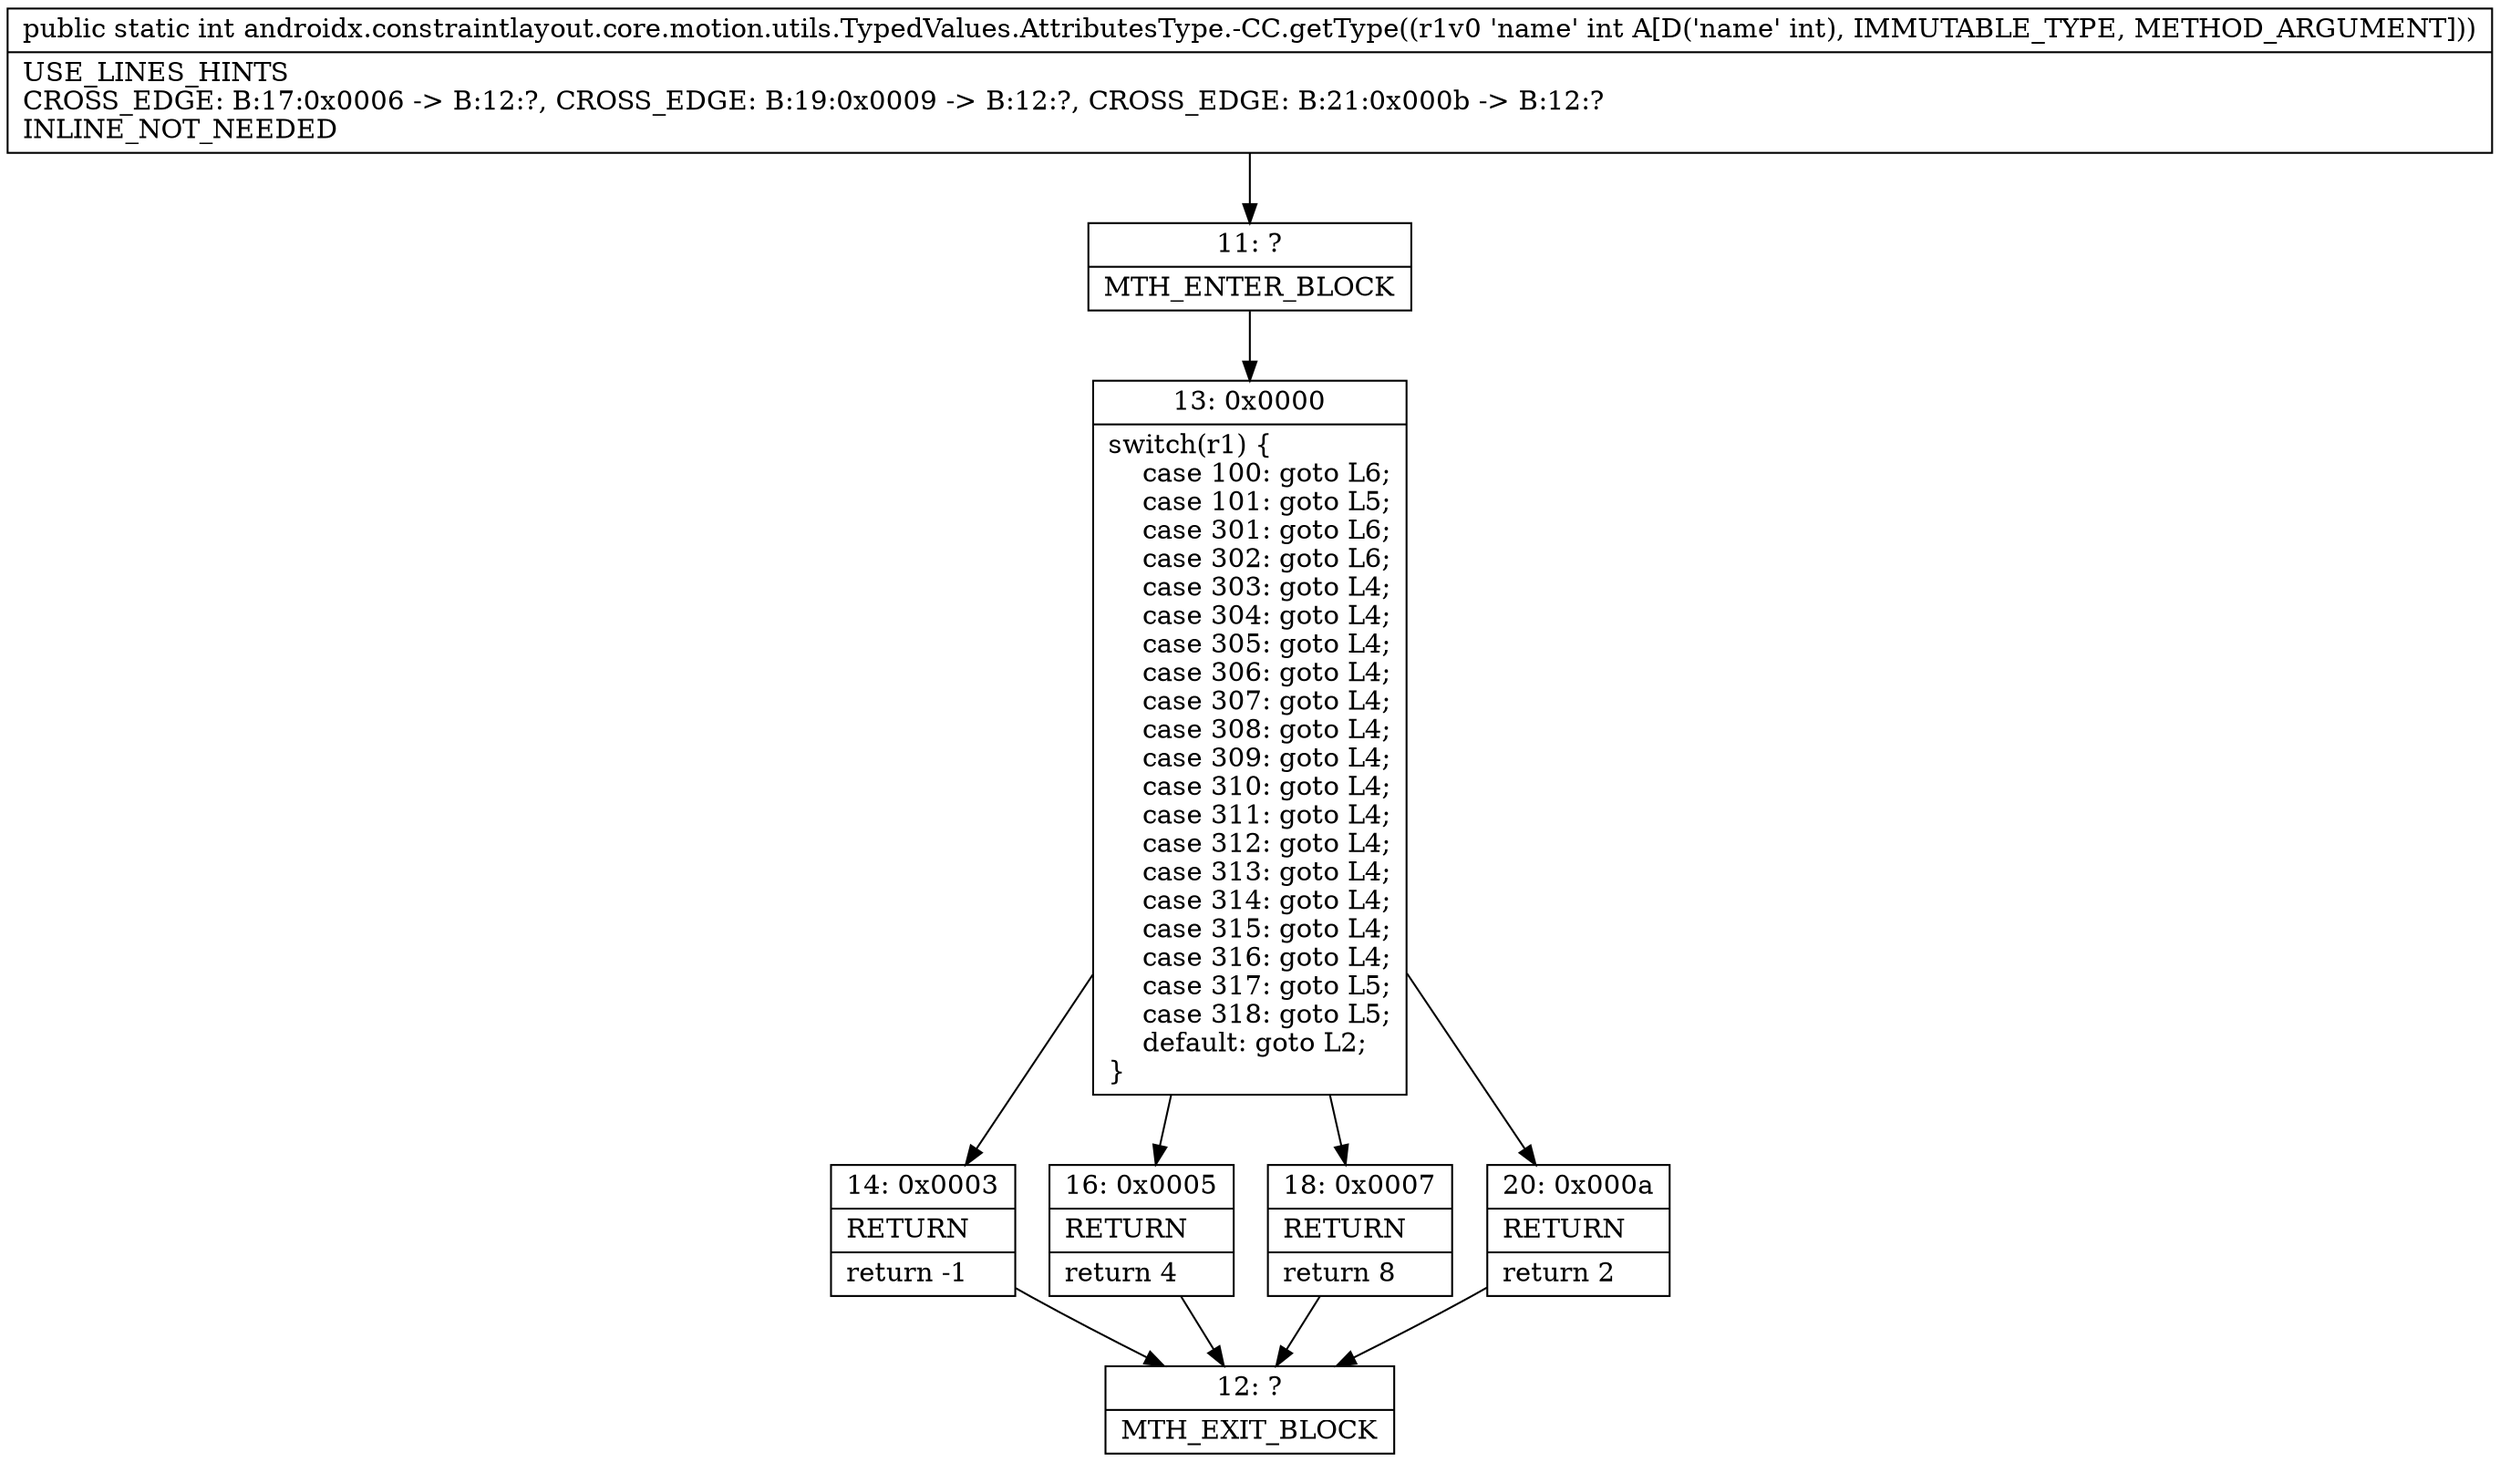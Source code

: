 digraph "CFG forandroidx.constraintlayout.core.motion.utils.TypedValues.AttributesType.\-CC.getType(I)I" {
Node_11 [shape=record,label="{11\:\ ?|MTH_ENTER_BLOCK\l}"];
Node_13 [shape=record,label="{13\:\ 0x0000|switch(r1) \{\l    case 100: goto L6;\l    case 101: goto L5;\l    case 301: goto L6;\l    case 302: goto L6;\l    case 303: goto L4;\l    case 304: goto L4;\l    case 305: goto L4;\l    case 306: goto L4;\l    case 307: goto L4;\l    case 308: goto L4;\l    case 309: goto L4;\l    case 310: goto L4;\l    case 311: goto L4;\l    case 312: goto L4;\l    case 313: goto L4;\l    case 314: goto L4;\l    case 315: goto L4;\l    case 316: goto L4;\l    case 317: goto L5;\l    case 318: goto L5;\l    default: goto L2;\l\}\l}"];
Node_14 [shape=record,label="{14\:\ 0x0003|RETURN\l|return \-1\l}"];
Node_12 [shape=record,label="{12\:\ ?|MTH_EXIT_BLOCK\l}"];
Node_16 [shape=record,label="{16\:\ 0x0005|RETURN\l|return 4\l}"];
Node_18 [shape=record,label="{18\:\ 0x0007|RETURN\l|return 8\l}"];
Node_20 [shape=record,label="{20\:\ 0x000a|RETURN\l|return 2\l}"];
MethodNode[shape=record,label="{public static int androidx.constraintlayout.core.motion.utils.TypedValues.AttributesType.\-CC.getType((r1v0 'name' int A[D('name' int), IMMUTABLE_TYPE, METHOD_ARGUMENT]))  | USE_LINES_HINTS\lCROSS_EDGE: B:17:0x0006 \-\> B:12:?, CROSS_EDGE: B:19:0x0009 \-\> B:12:?, CROSS_EDGE: B:21:0x000b \-\> B:12:?\lINLINE_NOT_NEEDED\l}"];
MethodNode -> Node_11;Node_11 -> Node_13;
Node_13 -> Node_14;
Node_13 -> Node_16;
Node_13 -> Node_18;
Node_13 -> Node_20;
Node_14 -> Node_12;
Node_16 -> Node_12;
Node_18 -> Node_12;
Node_20 -> Node_12;
}

